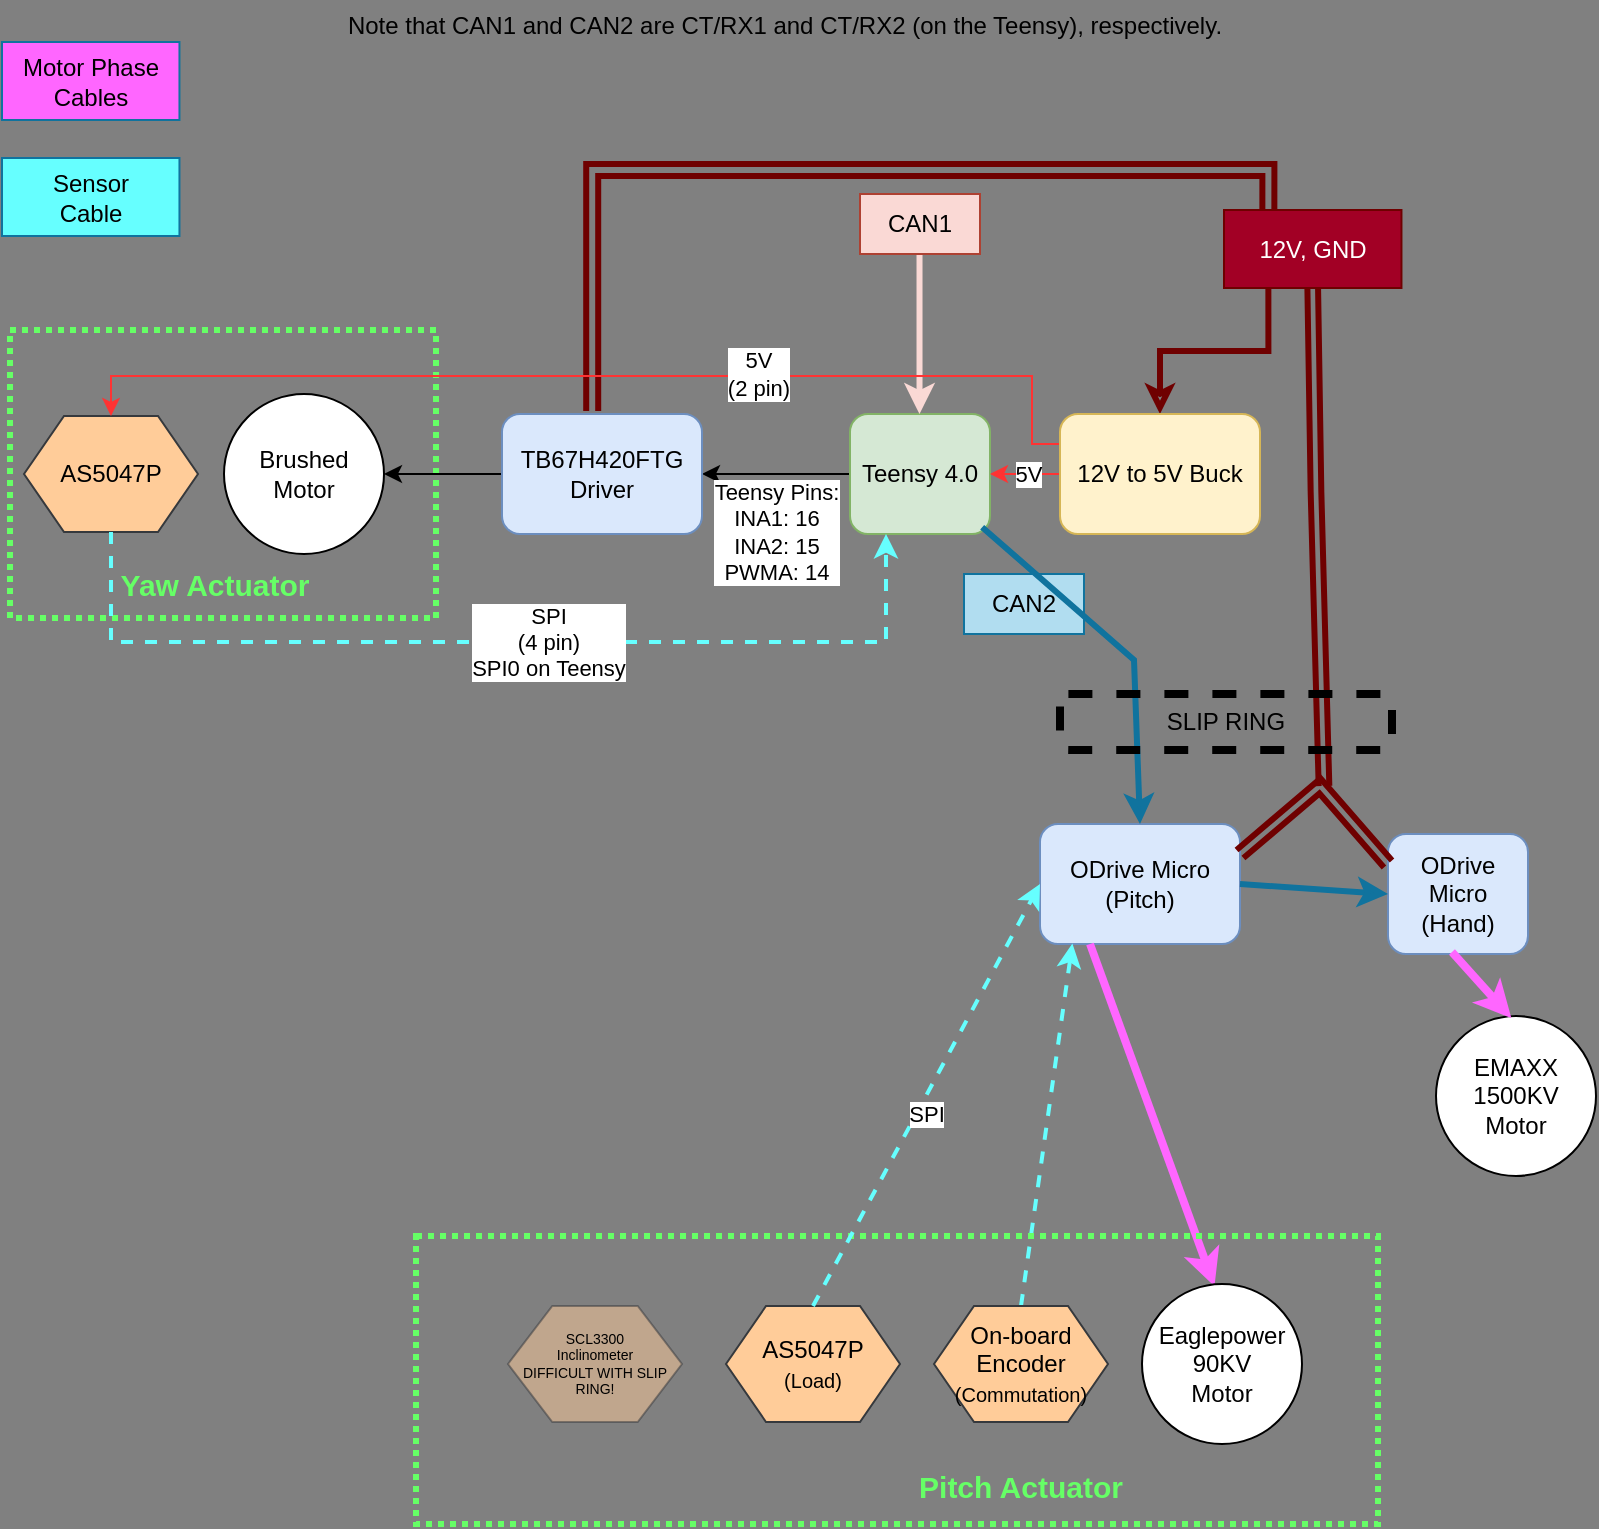 <mxfile version="28.0.6">
  <diagram name="Page-1" id="8YC887mAw0KpVXFB5g-d">
    <mxGraphModel dx="1423" dy="828" grid="0" gridSize="10" guides="1" tooltips="1" connect="1" arrows="1" fold="1" page="1" pageScale="1" pageWidth="1169" pageHeight="827" background="#808080" math="0" shadow="0">
      <root>
        <mxCell id="0" />
        <mxCell id="1" parent="0" />
        <mxCell id="w_Xj45Z8jAB2MF-sBWLv-46" value="" style="group" parent="1" vertex="1" connectable="0">
          <mxGeometry x="70" y="218" width="213" height="144" as="geometry" />
        </mxCell>
        <mxCell id="w_Xj45Z8jAB2MF-sBWLv-44" value="" style="rounded=0;whiteSpace=wrap;html=1;fillColor=none;strokeColor=#66FF66;strokeWidth=3;dashed=1;dashPattern=1 1;" parent="w_Xj45Z8jAB2MF-sBWLv-46" vertex="1">
          <mxGeometry width="213" height="144" as="geometry" />
        </mxCell>
        <mxCell id="w_Xj45Z8jAB2MF-sBWLv-19" value="Brushed Motor" style="ellipse;whiteSpace=wrap;html=1;aspect=fixed;" parent="w_Xj45Z8jAB2MF-sBWLv-46" vertex="1">
          <mxGeometry x="107" y="32" width="80" height="80" as="geometry" />
        </mxCell>
        <mxCell id="w_Xj45Z8jAB2MF-sBWLv-42" value="AS5047P" style="shape=hexagon;perimeter=hexagonPerimeter2;whiteSpace=wrap;html=1;fixedSize=1;fillColor=#ffcc99;strokeColor=#36393d;" parent="w_Xj45Z8jAB2MF-sBWLv-46" vertex="1">
          <mxGeometry x="7" y="43" width="87" height="58" as="geometry" />
        </mxCell>
        <mxCell id="w_Xj45Z8jAB2MF-sBWLv-45" value="Yaw Actuator" style="text;html=1;align=center;verticalAlign=middle;whiteSpace=wrap;rounded=0;fontSize=15;fontColor=#66FF66;fontStyle=1" parent="w_Xj45Z8jAB2MF-sBWLv-46" vertex="1">
          <mxGeometry x="38" y="112" width="129" height="30" as="geometry" />
        </mxCell>
        <mxCell id="w_Xj45Z8jAB2MF-sBWLv-1" value="ODrive Micro&lt;div&gt;(Hand)&lt;/div&gt;" style="rounded=1;whiteSpace=wrap;html=1;fillColor=#dae8fc;strokeColor=#6c8ebf;" parent="1" vertex="1">
          <mxGeometry x="759" y="470" width="70" height="60" as="geometry" />
        </mxCell>
        <mxCell id="w_Xj45Z8jAB2MF-sBWLv-2" value="ODrive Micro&lt;br&gt;(Pitch)" style="rounded=1;whiteSpace=wrap;html=1;fillColor=#dae8fc;strokeColor=#6c8ebf;" parent="1" vertex="1">
          <mxGeometry x="585" y="465" width="100" height="60" as="geometry" />
        </mxCell>
        <mxCell id="9Ifiy6c0lKa0k_pnXlT4-6" style="edgeStyle=orthogonalEdgeStyle;rounded=0;orthogonalLoop=1;jettySize=auto;html=1;exitX=0;exitY=0.5;exitDx=0;exitDy=0;" parent="1" source="w_Xj45Z8jAB2MF-sBWLv-3" target="9Ifiy6c0lKa0k_pnXlT4-3" edge="1">
          <mxGeometry relative="1" as="geometry" />
        </mxCell>
        <mxCell id="9Ifiy6c0lKa0k_pnXlT4-8" value="&lt;div&gt;Teensy Pins:&lt;/div&gt;&lt;div&gt;INA1: 16&lt;/div&gt;&lt;div&gt;INA2: 15&lt;br&gt;PWMA: 14&lt;/div&gt;" style="edgeLabel;html=1;align=center;verticalAlign=middle;resizable=0;points=[];" parent="9Ifiy6c0lKa0k_pnXlT4-6" vertex="1" connectable="0">
          <mxGeometry x="0.058" y="1" relative="1" as="geometry">
            <mxPoint x="2" y="28" as="offset" />
          </mxGeometry>
        </mxCell>
        <mxCell id="w_Xj45Z8jAB2MF-sBWLv-3" value="Teensy 4.0" style="rounded=1;whiteSpace=wrap;html=1;fillColor=#d5e8d4;strokeColor=#82b366;" parent="1" vertex="1">
          <mxGeometry x="490" y="260" width="70" height="60" as="geometry" />
        </mxCell>
        <mxCell id="w_Xj45Z8jAB2MF-sBWLv-6" value="" style="group" parent="1" vertex="1" connectable="0">
          <mxGeometry x="495" y="150" width="60" height="110" as="geometry" />
        </mxCell>
        <mxCell id="w_Xj45Z8jAB2MF-sBWLv-4" value="" style="endArrow=classic;html=1;rounded=0;fillColor=#a20025;strokeColor=#FAD9D5;strokeWidth=3;" parent="w_Xj45Z8jAB2MF-sBWLv-6" edge="1">
          <mxGeometry width="50" height="50" relative="1" as="geometry">
            <mxPoint x="29.76" y="30" as="sourcePoint" />
            <mxPoint x="29.76" y="110" as="targetPoint" />
          </mxGeometry>
        </mxCell>
        <mxCell id="w_Xj45Z8jAB2MF-sBWLv-5" value="CAN1" style="text;html=1;align=center;verticalAlign=middle;whiteSpace=wrap;rounded=0;fillColor=#fad9d5;strokeColor=#ae4132;" parent="w_Xj45Z8jAB2MF-sBWLv-6" vertex="1">
          <mxGeometry width="60" height="30" as="geometry" />
        </mxCell>
        <mxCell id="w_Xj45Z8jAB2MF-sBWLv-12" value="" style="endArrow=classic;html=1;rounded=0;fillColor=#b1ddf0;strokeColor=#10739e;strokeWidth=3;entryX=0;entryY=0.5;entryDx=0;entryDy=0;exitX=1;exitY=0.5;exitDx=0;exitDy=0;" parent="1" source="w_Xj45Z8jAB2MF-sBWLv-2" target="w_Xj45Z8jAB2MF-sBWLv-1" edge="1">
          <mxGeometry width="50" height="50" relative="1" as="geometry">
            <mxPoint x="673" y="494" as="sourcePoint" />
            <mxPoint x="747" y="507" as="targetPoint" />
          </mxGeometry>
        </mxCell>
        <mxCell id="w_Xj45Z8jAB2MF-sBWLv-17" value="EMAXX&lt;div&gt;1500KV&lt;/div&gt;&lt;div&gt;Motor&lt;/div&gt;" style="ellipse;whiteSpace=wrap;html=1;aspect=fixed;" parent="1" vertex="1">
          <mxGeometry x="783" y="561" width="80" height="80" as="geometry" />
        </mxCell>
        <mxCell id="w_Xj45Z8jAB2MF-sBWLv-20" value="" style="endArrow=none;html=1;rounded=0;entryX=0.25;entryY=1;entryDx=0;entryDy=0;strokeWidth=4;strokeColor=#FF66FF;exitX=0.453;exitY=0.014;exitDx=0;exitDy=0;exitPerimeter=0;targetPerimeterSpacing=12;startArrow=classic;startFill=1;" parent="1" source="w_Xj45Z8jAB2MF-sBWLv-18" target="w_Xj45Z8jAB2MF-sBWLv-2" edge="1">
          <mxGeometry width="50" height="50" relative="1" as="geometry">
            <mxPoint x="574" y="711" as="sourcePoint" />
            <mxPoint x="602" y="524" as="targetPoint" />
          </mxGeometry>
        </mxCell>
        <mxCell id="w_Xj45Z8jAB2MF-sBWLv-22" value="" style="endArrow=none;html=1;rounded=0;entryX=0.457;entryY=0.983;entryDx=0;entryDy=0;strokeWidth=4;strokeColor=#FF66FF;entryPerimeter=0;exitX=0.471;exitY=0.013;exitDx=0;exitDy=0;exitPerimeter=0;targetPerimeterSpacing=12;startArrow=classic;startFill=1;" parent="1" source="w_Xj45Z8jAB2MF-sBWLv-17" target="w_Xj45Z8jAB2MF-sBWLv-1" edge="1">
          <mxGeometry width="50" height="50" relative="1" as="geometry">
            <mxPoint x="459" y="590" as="sourcePoint" />
            <mxPoint x="436" y="543" as="targetPoint" />
          </mxGeometry>
        </mxCell>
        <mxCell id="w_Xj45Z8jAB2MF-sBWLv-24" value="Sensor&lt;div&gt;&lt;span style=&quot;background-color: transparent; color: light-dark(rgb(0, 0, 0), rgb(255, 255, 255));&quot;&gt;Cable&lt;/span&gt;&lt;/div&gt;" style="text;html=1;align=center;verticalAlign=middle;whiteSpace=wrap;rounded=0;fillColor=#66FFFF;strokeColor=#10739e;glass=0;shadow=0;" parent="1" vertex="1">
          <mxGeometry x="66" y="132" width="88.73" height="39" as="geometry" />
        </mxCell>
        <mxCell id="w_Xj45Z8jAB2MF-sBWLv-27" value="" style="endArrow=classic;dashed=1;html=1;strokeWidth=2;rounded=0;exitX=0.5;exitY=0;exitDx=0;exitDy=0;jumpSize=2;fillColor=#008a00;strokeColor=#66FFFF;entryX=0.162;entryY=0.996;entryDx=0;entryDy=0;entryPerimeter=0;endFill=1;" parent="1" source="w_Xj45Z8jAB2MF-sBWLv-23" target="w_Xj45Z8jAB2MF-sBWLv-2" edge="1">
          <mxGeometry width="50" height="50" relative="1" as="geometry">
            <mxPoint x="638" y="609" as="sourcePoint" />
            <mxPoint x="551" y="553" as="targetPoint" />
          </mxGeometry>
        </mxCell>
        <mxCell id="w_Xj45Z8jAB2MF-sBWLv-29" value="" style="group" parent="1" vertex="1" connectable="0">
          <mxGeometry x="415" y="671" width="339" height="144" as="geometry" />
        </mxCell>
        <mxCell id="w_Xj45Z8jAB2MF-sBWLv-28" value="" style="rounded=0;whiteSpace=wrap;html=1;fillColor=none;strokeColor=#66FF66;strokeWidth=3;dashed=1;dashPattern=1 1;" parent="w_Xj45Z8jAB2MF-sBWLv-29" vertex="1">
          <mxGeometry x="-142" width="481" height="144" as="geometry" />
        </mxCell>
        <mxCell id="w_Xj45Z8jAB2MF-sBWLv-18" value="Eaglepower&lt;div&gt;90KV&lt;/div&gt;&lt;div&gt;Motor&lt;/div&gt;" style="ellipse;whiteSpace=wrap;html=1;aspect=fixed;" parent="w_Xj45Z8jAB2MF-sBWLv-29" vertex="1">
          <mxGeometry x="221" y="24" width="80" height="80" as="geometry" />
        </mxCell>
        <mxCell id="w_Xj45Z8jAB2MF-sBWLv-23" value="On-board Encoder&lt;div&gt;&lt;font style=&quot;font-size: 10px;&quot;&gt;(Commutation)&lt;/font&gt;&lt;/div&gt;" style="shape=hexagon;perimeter=hexagonPerimeter2;whiteSpace=wrap;html=1;fixedSize=1;fillColor=#ffcc99;strokeColor=#36393d;" parent="w_Xj45Z8jAB2MF-sBWLv-29" vertex="1">
          <mxGeometry x="117" y="35" width="87" height="58" as="geometry" />
        </mxCell>
        <mxCell id="w_Xj45Z8jAB2MF-sBWLv-30" value="&lt;span&gt;&lt;font style=&quot;color: rgb(102, 255, 102);&quot;&gt;Pitch Actuator&lt;/font&gt;&lt;/span&gt;" style="text;html=1;align=center;verticalAlign=middle;whiteSpace=wrap;rounded=0;fontSize=15;fontColor=#FF3333;fontStyle=1" parent="w_Xj45Z8jAB2MF-sBWLv-29" vertex="1">
          <mxGeometry x="96" y="110" width="129" height="30" as="geometry" />
        </mxCell>
        <mxCell id="w_Xj45Z8jAB2MF-sBWLv-35" value="AS5047P&lt;div&gt;&lt;font style=&quot;font-size: 10px;&quot;&gt;(Load)&lt;/font&gt;&lt;/div&gt;" style="shape=hexagon;perimeter=hexagonPerimeter2;whiteSpace=wrap;html=1;fixedSize=1;fillColor=#ffcc99;strokeColor=#36393d;" parent="w_Xj45Z8jAB2MF-sBWLv-29" vertex="1">
          <mxGeometry x="13" y="35" width="87" height="58" as="geometry" />
        </mxCell>
        <mxCell id="w_Xj45Z8jAB2MF-sBWLv-40" value="SCL3300&lt;br&gt;Inclinometer&lt;div&gt;DIFFICULT WITH SLIP RING!&lt;/div&gt;" style="shape=hexagon;perimeter=hexagonPerimeter2;whiteSpace=wrap;html=1;fixedSize=1;fillColor=#ffcc99;strokeColor=#36393d;opacity=50;size=22.143;fontSize=7;" parent="w_Xj45Z8jAB2MF-sBWLv-29" vertex="1">
          <mxGeometry x="-96" y="35" width="87" height="58" as="geometry" />
        </mxCell>
        <mxCell id="w_Xj45Z8jAB2MF-sBWLv-36" value="" style="endArrow=classic;dashed=1;html=1;strokeWidth=2;rounded=0;exitX=0.5;exitY=0;exitDx=0;exitDy=0;jumpSize=2;fillColor=#008a00;strokeColor=#66FFFF;endFill=1;entryX=0;entryY=0.5;entryDx=0;entryDy=0;" parent="1" source="w_Xj45Z8jAB2MF-sBWLv-35" target="w_Xj45Z8jAB2MF-sBWLv-2" edge="1">
          <mxGeometry width="50" height="50" relative="1" as="geometry">
            <mxPoint x="496" y="953" as="sourcePoint" />
            <mxPoint x="480" y="335" as="targetPoint" />
          </mxGeometry>
        </mxCell>
        <mxCell id="9Ifiy6c0lKa0k_pnXlT4-12" value="SPI" style="edgeLabel;html=1;align=center;verticalAlign=middle;resizable=0;points=[];" parent="w_Xj45Z8jAB2MF-sBWLv-36" vertex="1" connectable="0">
          <mxGeometry x="-0.065" y="-4" relative="1" as="geometry">
            <mxPoint as="offset" />
          </mxGeometry>
        </mxCell>
        <mxCell id="w_Xj45Z8jAB2MF-sBWLv-37" value="Motor Phase&lt;div&gt;Cables&lt;/div&gt;" style="text;html=1;align=center;verticalAlign=middle;whiteSpace=wrap;rounded=0;fillColor=#FF66FF;strokeColor=#10739e;glass=0;shadow=0;" parent="1" vertex="1">
          <mxGeometry x="66" y="74" width="88.73" height="39" as="geometry" />
        </mxCell>
        <mxCell id="w_Xj45Z8jAB2MF-sBWLv-47" value="" style="shape=link;html=1;rounded=0;width=3.333;strokeColor=#6F0000;fillColor=#a20025;strokeWidth=3;exitX=0.5;exitY=1;exitDx=0;exitDy=0;" parent="1" source="w_Xj45Z8jAB2MF-sBWLv-48" edge="1">
          <mxGeometry width="100" relative="1" as="geometry">
            <mxPoint x="490" y="152" as="sourcePoint" />
            <mxPoint x="727" y="446" as="targetPoint" />
            <Array as="points">
              <mxPoint x="723" y="299" />
            </Array>
          </mxGeometry>
        </mxCell>
        <mxCell id="9Ifiy6c0lKa0k_pnXlT4-14" style="rounded=0;orthogonalLoop=1;jettySize=auto;html=1;exitX=0.25;exitY=1;exitDx=0;exitDy=0;entryX=0.5;entryY=0;entryDx=0;entryDy=0;strokeColor=#6F0000;strokeWidth=3;align=center;verticalAlign=middle;fontFamily=Helvetica;fontSize=11;fontColor=default;labelBackgroundColor=default;endArrow=classic;fillColor=#949494;shape=pipe;edgeStyle=orthogonalEdgeStyle;endFill=0;" parent="1" source="w_Xj45Z8jAB2MF-sBWLv-48" target="9Ifiy6c0lKa0k_pnXlT4-13" edge="1">
          <mxGeometry relative="1" as="geometry" />
        </mxCell>
        <mxCell id="w_Xj45Z8jAB2MF-sBWLv-48" value="12V, GND" style="text;html=1;align=center;verticalAlign=middle;whiteSpace=wrap;rounded=0;fillColor=#a20025;strokeColor=#6F0000;glass=0;shadow=0;fontColor=#ffffff;" parent="1" vertex="1">
          <mxGeometry x="677" y="158" width="88.73" height="39" as="geometry" />
        </mxCell>
        <mxCell id="w_Xj45Z8jAB2MF-sBWLv-49" value="" style="shape=link;html=1;rounded=0;width=3.333;strokeColor=#6F0000;entryX=1;entryY=0.25;entryDx=0;entryDy=0;fillColor=#a20025;strokeWidth=3;exitX=0;exitY=0.25;exitDx=0;exitDy=0;" parent="1" source="w_Xj45Z8jAB2MF-sBWLv-1" target="w_Xj45Z8jAB2MF-sBWLv-2" edge="1">
          <mxGeometry width="100" relative="1" as="geometry">
            <mxPoint x="462" y="398" as="sourcePoint" />
            <mxPoint x="504" y="506" as="targetPoint" />
            <Array as="points">
              <mxPoint x="725" y="446" />
            </Array>
          </mxGeometry>
        </mxCell>
        <mxCell id="w_Xj45Z8jAB2MF-sBWLv-50" value="" style="group" parent="1" vertex="1" connectable="0">
          <mxGeometry x="521" y="295" width="60" height="140" as="geometry" />
        </mxCell>
        <mxCell id="w_Xj45Z8jAB2MF-sBWLv-16" value="CAN2" style="text;html=1;align=center;verticalAlign=middle;whiteSpace=wrap;rounded=0;fillColor=#b1ddf0;strokeColor=#10739e;glass=0;shadow=0;" parent="1" vertex="1">
          <mxGeometry x="547" y="340" width="60" height="30" as="geometry" />
        </mxCell>
        <mxCell id="w_Xj45Z8jAB2MF-sBWLv-8" value="" style="endArrow=classic;html=1;rounded=0;fillColor=#b1ddf0;strokeColor=#10739e;strokeWidth=3;exitX=0.944;exitY=0.944;exitDx=0;exitDy=0;exitPerimeter=0;entryX=0.5;entryY=0;entryDx=0;entryDy=0;" parent="1" source="w_Xj45Z8jAB2MF-sBWLv-3" target="w_Xj45Z8jAB2MF-sBWLv-2" edge="1">
          <mxGeometry width="50" height="50" relative="1" as="geometry">
            <mxPoint x="513" y="319" as="sourcePoint" />
            <mxPoint x="557" y="435" as="targetPoint" />
            <Array as="points">
              <mxPoint x="632" y="383" />
            </Array>
          </mxGeometry>
        </mxCell>
        <mxCell id="9Ifiy6c0lKa0k_pnXlT4-5" style="edgeStyle=orthogonalEdgeStyle;rounded=0;orthogonalLoop=1;jettySize=auto;html=1;entryX=1;entryY=0.5;entryDx=0;entryDy=0;" parent="1" source="9Ifiy6c0lKa0k_pnXlT4-3" target="w_Xj45Z8jAB2MF-sBWLv-19" edge="1">
          <mxGeometry relative="1" as="geometry" />
        </mxCell>
        <mxCell id="9Ifiy6c0lKa0k_pnXlT4-3" value="TB67H420FTG Driver" style="rounded=1;whiteSpace=wrap;html=1;fillColor=#dae8fc;strokeColor=#6c8ebf;" parent="1" vertex="1">
          <mxGeometry x="316" y="260" width="100" height="60" as="geometry" />
        </mxCell>
        <mxCell id="9Ifiy6c0lKa0k_pnXlT4-7" style="edgeStyle=orthogonalEdgeStyle;rounded=0;orthogonalLoop=1;jettySize=auto;html=1;exitX=0.25;exitY=0;exitDx=0;exitDy=0;entryX=0.451;entryY=-0.024;entryDx=0;entryDy=0;entryPerimeter=0;strokeColor=#6F0000;strokeWidth=3;align=center;verticalAlign=middle;fontFamily=Helvetica;fontSize=11;fontColor=default;labelBackgroundColor=default;endArrow=classic;fillColor=#a20025;shape=link;" parent="1" source="w_Xj45Z8jAB2MF-sBWLv-48" target="9Ifiy6c0lKa0k_pnXlT4-3" edge="1">
          <mxGeometry relative="1" as="geometry" />
        </mxCell>
        <mxCell id="9Ifiy6c0lKa0k_pnXlT4-9" style="edgeStyle=orthogonalEdgeStyle;rounded=0;orthogonalLoop=1;jettySize=auto;html=1;exitX=0.5;exitY=1;exitDx=0;exitDy=0;entryX=0.25;entryY=1;entryDx=0;entryDy=0;dashed=1;strokeColor=#66FFFF;strokeWidth=2;align=center;verticalAlign=middle;fontFamily=Helvetica;fontSize=11;fontColor=default;labelBackgroundColor=default;jumpSize=2;endArrow=classic;endFill=1;fillColor=#008a00;" parent="1" source="w_Xj45Z8jAB2MF-sBWLv-42" target="w_Xj45Z8jAB2MF-sBWLv-3" edge="1">
          <mxGeometry relative="1" as="geometry">
            <Array as="points">
              <mxPoint x="121" y="374" />
              <mxPoint x="508" y="374" />
              <mxPoint x="508" y="320" />
            </Array>
          </mxGeometry>
        </mxCell>
        <mxCell id="9Ifiy6c0lKa0k_pnXlT4-11" value="SPI&lt;div&gt;(4 pin)&lt;br&gt;SPI0 on Teensy&lt;/div&gt;" style="edgeLabel;html=1;align=center;verticalAlign=middle;resizable=0;points=[];" parent="9Ifiy6c0lKa0k_pnXlT4-9" vertex="1" connectable="0">
          <mxGeometry x="-0.093" y="-3" relative="1" as="geometry">
            <mxPoint x="48" y="-3" as="offset" />
          </mxGeometry>
        </mxCell>
        <mxCell id="9Ifiy6c0lKa0k_pnXlT4-15" style="edgeStyle=orthogonalEdgeStyle;rounded=0;orthogonalLoop=1;jettySize=auto;html=1;exitX=0;exitY=0.5;exitDx=0;exitDy=0;entryX=1;entryY=0.5;entryDx=0;entryDy=0;strokeColor=#FF3333;" parent="1" source="9Ifiy6c0lKa0k_pnXlT4-13" target="w_Xj45Z8jAB2MF-sBWLv-3" edge="1">
          <mxGeometry relative="1" as="geometry" />
        </mxCell>
        <mxCell id="9Ifiy6c0lKa0k_pnXlT4-16" value="5V" style="edgeLabel;html=1;align=center;verticalAlign=middle;resizable=0;points=[];" parent="9Ifiy6c0lKa0k_pnXlT4-15" vertex="1" connectable="0">
          <mxGeometry x="0.394" y="-3" relative="1" as="geometry">
            <mxPoint x="8" y="3" as="offset" />
          </mxGeometry>
        </mxCell>
        <mxCell id="9Ifiy6c0lKa0k_pnXlT4-18" style="edgeStyle=orthogonalEdgeStyle;rounded=0;orthogonalLoop=1;jettySize=auto;html=1;exitX=0;exitY=0.25;exitDx=0;exitDy=0;entryX=0.5;entryY=0;entryDx=0;entryDy=0;strokeColor=#FF3333;" parent="1" source="9Ifiy6c0lKa0k_pnXlT4-13" target="w_Xj45Z8jAB2MF-sBWLv-42" edge="1">
          <mxGeometry relative="1" as="geometry">
            <Array as="points">
              <mxPoint x="581" y="275" />
              <mxPoint x="581" y="241" />
              <mxPoint x="121" y="241" />
            </Array>
          </mxGeometry>
        </mxCell>
        <mxCell id="9Ifiy6c0lKa0k_pnXlT4-19" value="5V&lt;br&gt;(2 pin)" style="edgeLabel;html=1;align=center;verticalAlign=middle;resizable=0;points=[];" parent="9Ifiy6c0lKa0k_pnXlT4-18" vertex="1" connectable="0">
          <mxGeometry x="-0.3" y="-1" relative="1" as="geometry">
            <mxPoint as="offset" />
          </mxGeometry>
        </mxCell>
        <mxCell id="9Ifiy6c0lKa0k_pnXlT4-13" value="12V to 5V Buck" style="rounded=1;whiteSpace=wrap;html=1;fillColor=#fff2cc;strokeColor=#d6b656;" parent="1" vertex="1">
          <mxGeometry x="595" y="260" width="100" height="60" as="geometry" />
        </mxCell>
        <mxCell id="_-VSjDH_-AeT8WvHtuQI-1" value="Note that CAN1 and CAN2 are CT/RX1 and CT/RX2 (on the Teensy), respectively." style="text;html=1;align=center;verticalAlign=middle;resizable=0;points=[];autosize=1;strokeColor=none;fillColor=none;" parent="1" vertex="1">
          <mxGeometry x="229" y="53" width="455" height="26" as="geometry" />
        </mxCell>
        <mxCell id="JdsRL_bLyIDTesqaEOVv-2" value="SLIP RING" style="rounded=1;whiteSpace=wrap;html=1;fillColor=none;strokeWidth=4;dashed=1;" vertex="1" parent="1">
          <mxGeometry x="595" y="400" width="166" height="28" as="geometry" />
        </mxCell>
      </root>
    </mxGraphModel>
  </diagram>
</mxfile>
